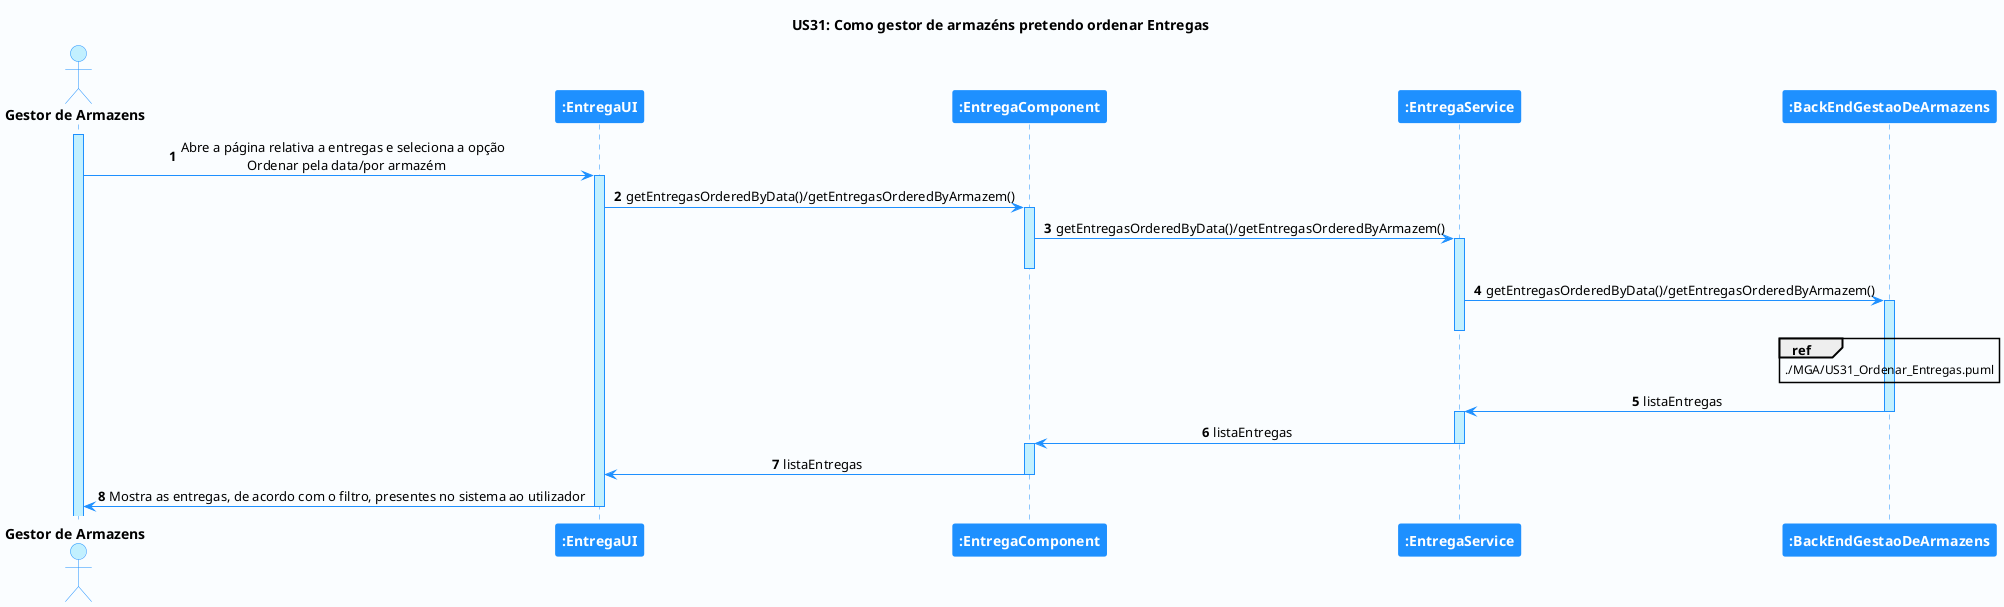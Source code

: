 @startuml hello

'-Style----------------------------------------------------------------------------------------------------------------

autonumber

skinparam DefaultTextAlignment center

skinparam BackgroundColor #fafdff

skinparam sequence {
    LifeLineBorderColor DodgerBlue
    LifeLineBackgroundColor APPLICATION

    ActorBackgroundColor APPLICATION
    ActorBorderColor DodgerBlue

    BackgroundColor #FFFFFF
    ArrowColor DodgerBlue
    BorderColor DodgerBlue

    ParticipantBackgroundColor DodgerBlue
    ParticipantFontColor #FFFFFF
    ParticipantBorderColor DodgerBlue

    GroupBorderColor #082642
    GroupBackgroundColor APPLICATION
}

skinparam note {
    LifeLineBorderColor DodgerBlue
    LifeLineBackgroundColor APPLICATION

    ActorBackgroundColor APPLICATION
    ActorBorderColor DodgerBlue

    BackgroundColor #FFFFFF
    ArrowColor DodgerBlue
    BorderColor DodgerBlue

    ParticipantBackgroundColor DodgerBlue
    ParticipantFontColor #FFFFFF
    ParticipantBorderColor DodgerBlue

    GroupBorderColor #082642
    GroupBackgroundColor APPLICATION
}

'-Title----------------------------------------------------------------------------------------------------------------

title US31: Como gestor de armazéns pretendo ordenar Entregas

'-Actors/Participants--------------------------------------------------------------------------------------------------

actor "<b>Gestor de Armazens" as A
participant "<b>:EntregaUI" as CU
participant "<b>:EntregaComponent" as CC
participant "<b>:EntregaService" as CS
participant "<b>:BackEndGestaoDeArmazens" as AL


'-Associations---------------------------------------------------------------------------------------------------------

activate A

A -> CU: Abre a página relativa a entregas e seleciona a opção \n Ordenar pela data/por armazém
activate CU
CU -> CC: getEntregasOrderedByData()/getEntregasOrderedByArmazem()
activate CC
CC -> CS : getEntregasOrderedByData()/getEntregasOrderedByArmazem()
activate CS
deactivate CC
CS -> AL : getEntregasOrderedByData()/getEntregasOrderedByArmazem()

ref over AL
 ./MGA/US31_Ordenar_Entregas.puml
end ref
activate AL
deactivate CS
AL -> CS : listaEntregas
deactivate AL
activate CS
CS -> CC : listaEntregas
deactivate CS
activate CC
CC -> CU : listaEntregas
deactivate CC
CU -> A: Mostra as entregas, de acordo com o filtro, presentes no sistema ao utilizador

deactivate CU

'----------------------------------------------------------------------------------------------------------------------

@enduml